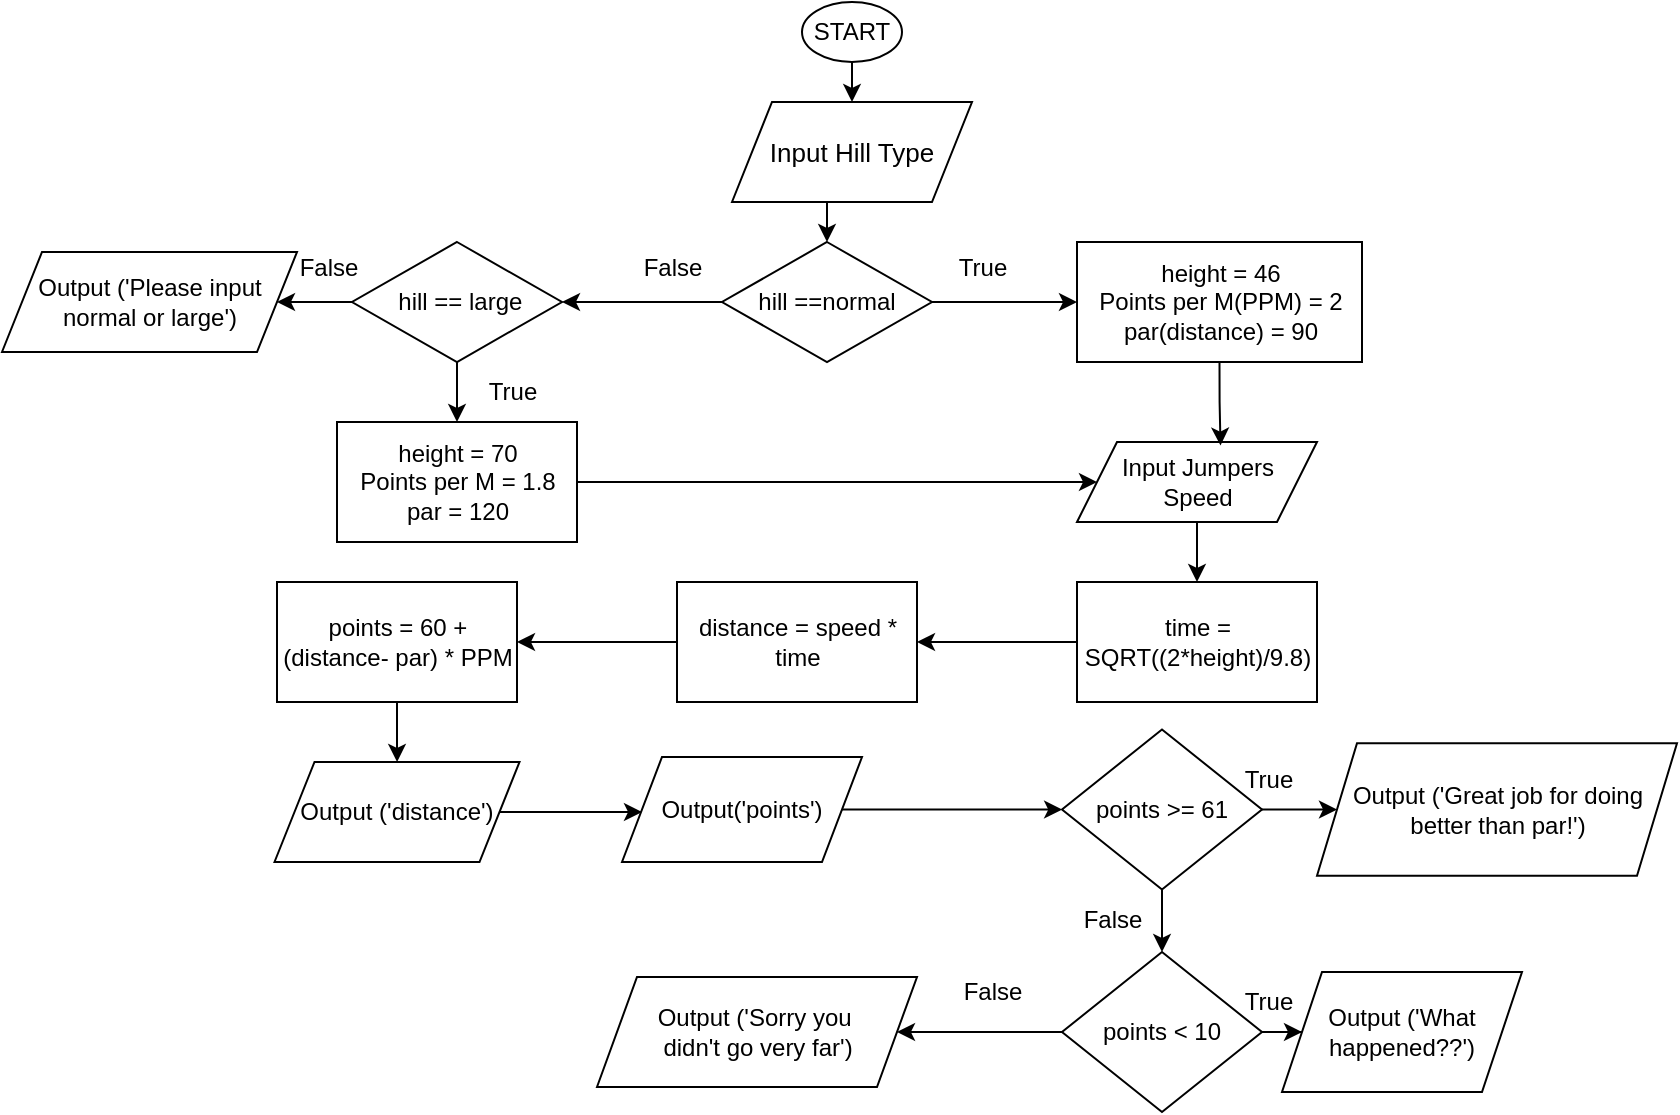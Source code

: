 <mxfile version="24.7.8">
  <diagram id="C5RBs43oDa-KdzZeNtuy" name="Page-1">
    <mxGraphModel dx="1036" dy="702" grid="1" gridSize="10" guides="1" tooltips="1" connect="1" arrows="1" fold="1" page="1" pageScale="1" pageWidth="827" pageHeight="1169" math="0" shadow="0">
      <root>
        <mxCell id="WIyWlLk6GJQsqaUBKTNV-0" />
        <mxCell id="WIyWlLk6GJQsqaUBKTNV-1" parent="WIyWlLk6GJQsqaUBKTNV-0" />
        <mxCell id="tPYk3op9NNaQBCir6GqS-2" value="" style="edgeStyle=orthogonalEdgeStyle;rounded=0;orthogonalLoop=1;jettySize=auto;html=1;" edge="1" parent="WIyWlLk6GJQsqaUBKTNV-1" source="tPYk3op9NNaQBCir6GqS-0">
          <mxGeometry relative="1" as="geometry">
            <mxPoint x="455" y="80" as="targetPoint" />
          </mxGeometry>
        </mxCell>
        <mxCell id="tPYk3op9NNaQBCir6GqS-0" value="START" style="ellipse;whiteSpace=wrap;html=1;" vertex="1" parent="WIyWlLk6GJQsqaUBKTNV-1">
          <mxGeometry x="430" y="30" width="50" height="30" as="geometry" />
        </mxCell>
        <mxCell id="tPYk3op9NNaQBCir6GqS-8" style="edgeStyle=orthogonalEdgeStyle;rounded=0;orthogonalLoop=1;jettySize=auto;html=1;exitX=0.25;exitY=1;exitDx=0;exitDy=0;entryX=0.5;entryY=0;entryDx=0;entryDy=0;" edge="1" parent="WIyWlLk6GJQsqaUBKTNV-1" source="tPYk3op9NNaQBCir6GqS-3" target="tPYk3op9NNaQBCir6GqS-6">
          <mxGeometry relative="1" as="geometry" />
        </mxCell>
        <mxCell id="tPYk3op9NNaQBCir6GqS-3" value="&lt;font style=&quot;font-size: 13px;&quot;&gt;Input Hill Type&lt;/font&gt;" style="shape=parallelogram;perimeter=parallelogramPerimeter;whiteSpace=wrap;html=1;fixedSize=1;" vertex="1" parent="WIyWlLk6GJQsqaUBKTNV-1">
          <mxGeometry x="395" y="80" width="120" height="50" as="geometry" />
        </mxCell>
        <mxCell id="tPYk3op9NNaQBCir6GqS-4" style="edgeStyle=orthogonalEdgeStyle;rounded=0;orthogonalLoop=1;jettySize=auto;html=1;exitX=0.5;exitY=1;exitDx=0;exitDy=0;" edge="1" parent="WIyWlLk6GJQsqaUBKTNV-1" source="tPYk3op9NNaQBCir6GqS-3" target="tPYk3op9NNaQBCir6GqS-3">
          <mxGeometry relative="1" as="geometry" />
        </mxCell>
        <mxCell id="tPYk3op9NNaQBCir6GqS-10" value="" style="edgeStyle=orthogonalEdgeStyle;rounded=0;orthogonalLoop=1;jettySize=auto;html=1;" edge="1" parent="WIyWlLk6GJQsqaUBKTNV-1" source="tPYk3op9NNaQBCir6GqS-6" target="tPYk3op9NNaQBCir6GqS-9">
          <mxGeometry relative="1" as="geometry" />
        </mxCell>
        <mxCell id="tPYk3op9NNaQBCir6GqS-14" value="" style="edgeStyle=orthogonalEdgeStyle;rounded=0;orthogonalLoop=1;jettySize=auto;html=1;" edge="1" parent="WIyWlLk6GJQsqaUBKTNV-1" source="tPYk3op9NNaQBCir6GqS-6" target="tPYk3op9NNaQBCir6GqS-13">
          <mxGeometry relative="1" as="geometry" />
        </mxCell>
        <mxCell id="tPYk3op9NNaQBCir6GqS-6" value="hill ==normal" style="rhombus;whiteSpace=wrap;html=1;" vertex="1" parent="WIyWlLk6GJQsqaUBKTNV-1">
          <mxGeometry x="390" y="150" width="105" height="60" as="geometry" />
        </mxCell>
        <mxCell id="tPYk3op9NNaQBCir6GqS-9" value="height = 46&lt;div&gt;Points per M(PPM) = 2&lt;/div&gt;&lt;div&gt;par(distance) = 90&lt;/div&gt;" style="whiteSpace=wrap;html=1;" vertex="1" parent="WIyWlLk6GJQsqaUBKTNV-1">
          <mxGeometry x="567.5" y="150" width="142.5" height="60" as="geometry" />
        </mxCell>
        <mxCell id="tPYk3op9NNaQBCir6GqS-24" value="" style="edgeStyle=orthogonalEdgeStyle;rounded=0;orthogonalLoop=1;jettySize=auto;html=1;" edge="1" parent="WIyWlLk6GJQsqaUBKTNV-1" source="tPYk3op9NNaQBCir6GqS-11" target="tPYk3op9NNaQBCir6GqS-23">
          <mxGeometry relative="1" as="geometry" />
        </mxCell>
        <mxCell id="tPYk3op9NNaQBCir6GqS-11" value="Input Jumpers&lt;div&gt;Speed&lt;/div&gt;" style="shape=parallelogram;perimeter=parallelogramPerimeter;whiteSpace=wrap;html=1;fixedSize=1;" vertex="1" parent="WIyWlLk6GJQsqaUBKTNV-1">
          <mxGeometry x="567.5" y="250" width="120" height="40" as="geometry" />
        </mxCell>
        <mxCell id="tPYk3op9NNaQBCir6GqS-16" value="" style="edgeStyle=orthogonalEdgeStyle;rounded=0;orthogonalLoop=1;jettySize=auto;html=1;" edge="1" parent="WIyWlLk6GJQsqaUBKTNV-1" source="tPYk3op9NNaQBCir6GqS-13" target="tPYk3op9NNaQBCir6GqS-15">
          <mxGeometry relative="1" as="geometry" />
        </mxCell>
        <mxCell id="tPYk3op9NNaQBCir6GqS-19" value="" style="edgeStyle=orthogonalEdgeStyle;rounded=0;orthogonalLoop=1;jettySize=auto;html=1;" edge="1" parent="WIyWlLk6GJQsqaUBKTNV-1" source="tPYk3op9NNaQBCir6GqS-13" target="tPYk3op9NNaQBCir6GqS-18">
          <mxGeometry relative="1" as="geometry" />
        </mxCell>
        <mxCell id="tPYk3op9NNaQBCir6GqS-13" value="&amp;nbsp;hill == large" style="rhombus;whiteSpace=wrap;html=1;" vertex="1" parent="WIyWlLk6GJQsqaUBKTNV-1">
          <mxGeometry x="205" y="150" width="105" height="60" as="geometry" />
        </mxCell>
        <mxCell id="tPYk3op9NNaQBCir6GqS-15" value="Output (&#39;Please input normal or large&#39;)" style="shape=parallelogram;perimeter=parallelogramPerimeter;whiteSpace=wrap;html=1;fixedSize=1;" vertex="1" parent="WIyWlLk6GJQsqaUBKTNV-1">
          <mxGeometry x="30" y="155" width="147.5" height="50" as="geometry" />
        </mxCell>
        <mxCell id="tPYk3op9NNaQBCir6GqS-21" style="edgeStyle=orthogonalEdgeStyle;rounded=0;orthogonalLoop=1;jettySize=auto;html=1;exitX=1;exitY=0.5;exitDx=0;exitDy=0;entryX=0;entryY=0.5;entryDx=0;entryDy=0;" edge="1" parent="WIyWlLk6GJQsqaUBKTNV-1" source="tPYk3op9NNaQBCir6GqS-18" target="tPYk3op9NNaQBCir6GqS-11">
          <mxGeometry relative="1" as="geometry" />
        </mxCell>
        <mxCell id="tPYk3op9NNaQBCir6GqS-18" value="height = 70&lt;div&gt;Points per M = 1.8&lt;/div&gt;&lt;div&gt;par = 120&lt;/div&gt;" style="whiteSpace=wrap;html=1;" vertex="1" parent="WIyWlLk6GJQsqaUBKTNV-1">
          <mxGeometry x="197.5" y="240" width="120" height="60" as="geometry" />
        </mxCell>
        <mxCell id="tPYk3op9NNaQBCir6GqS-26" value="" style="edgeStyle=orthogonalEdgeStyle;rounded=0;orthogonalLoop=1;jettySize=auto;html=1;" edge="1" parent="WIyWlLk6GJQsqaUBKTNV-1" source="tPYk3op9NNaQBCir6GqS-23" target="tPYk3op9NNaQBCir6GqS-25">
          <mxGeometry relative="1" as="geometry" />
        </mxCell>
        <mxCell id="tPYk3op9NNaQBCir6GqS-23" value="time = SQRT((2*height)/9.8)" style="whiteSpace=wrap;html=1;" vertex="1" parent="WIyWlLk6GJQsqaUBKTNV-1">
          <mxGeometry x="567.5" y="320" width="120" height="60" as="geometry" />
        </mxCell>
        <mxCell id="tPYk3op9NNaQBCir6GqS-28" value="" style="edgeStyle=orthogonalEdgeStyle;rounded=0;orthogonalLoop=1;jettySize=auto;html=1;" edge="1" parent="WIyWlLk6GJQsqaUBKTNV-1" source="tPYk3op9NNaQBCir6GqS-25" target="tPYk3op9NNaQBCir6GqS-27">
          <mxGeometry relative="1" as="geometry" />
        </mxCell>
        <mxCell id="tPYk3op9NNaQBCir6GqS-25" value="distance = speed * time" style="whiteSpace=wrap;html=1;" vertex="1" parent="WIyWlLk6GJQsqaUBKTNV-1">
          <mxGeometry x="367.5" y="320" width="120" height="60" as="geometry" />
        </mxCell>
        <mxCell id="tPYk3op9NNaQBCir6GqS-31" value="" style="edgeStyle=orthogonalEdgeStyle;rounded=0;orthogonalLoop=1;jettySize=auto;html=1;" edge="1" parent="WIyWlLk6GJQsqaUBKTNV-1" source="tPYk3op9NNaQBCir6GqS-27" target="tPYk3op9NNaQBCir6GqS-30">
          <mxGeometry relative="1" as="geometry" />
        </mxCell>
        <mxCell id="tPYk3op9NNaQBCir6GqS-27" value="points = 60 + (distance- par) * PPM" style="whiteSpace=wrap;html=1;" vertex="1" parent="WIyWlLk6GJQsqaUBKTNV-1">
          <mxGeometry x="167.5" y="320" width="120" height="60" as="geometry" />
        </mxCell>
        <mxCell id="tPYk3op9NNaQBCir6GqS-29" style="edgeStyle=orthogonalEdgeStyle;rounded=0;orthogonalLoop=1;jettySize=auto;html=1;exitX=0.5;exitY=1;exitDx=0;exitDy=0;entryX=0.598;entryY=0.045;entryDx=0;entryDy=0;entryPerimeter=0;" edge="1" parent="WIyWlLk6GJQsqaUBKTNV-1" source="tPYk3op9NNaQBCir6GqS-9" target="tPYk3op9NNaQBCir6GqS-11">
          <mxGeometry relative="1" as="geometry" />
        </mxCell>
        <mxCell id="tPYk3op9NNaQBCir6GqS-34" style="edgeStyle=orthogonalEdgeStyle;rounded=0;orthogonalLoop=1;jettySize=auto;html=1;" edge="1" parent="WIyWlLk6GJQsqaUBKTNV-1" source="tPYk3op9NNaQBCir6GqS-30">
          <mxGeometry relative="1" as="geometry">
            <mxPoint x="350" y="435" as="targetPoint" />
          </mxGeometry>
        </mxCell>
        <mxCell id="tPYk3op9NNaQBCir6GqS-30" value="Output (&#39;distance&#39;)" style="shape=parallelogram;perimeter=parallelogramPerimeter;whiteSpace=wrap;html=1;fixedSize=1;" vertex="1" parent="WIyWlLk6GJQsqaUBKTNV-1">
          <mxGeometry x="166.25" y="410" width="122.5" height="50" as="geometry" />
        </mxCell>
        <mxCell id="tPYk3op9NNaQBCir6GqS-36" value="" style="edgeStyle=orthogonalEdgeStyle;rounded=0;orthogonalLoop=1;jettySize=auto;html=1;" edge="1" parent="WIyWlLk6GJQsqaUBKTNV-1" source="tPYk3op9NNaQBCir6GqS-32" target="tPYk3op9NNaQBCir6GqS-35">
          <mxGeometry relative="1" as="geometry" />
        </mxCell>
        <mxCell id="tPYk3op9NNaQBCir6GqS-32" value="Output(&#39;points&#39;)" style="shape=parallelogram;perimeter=parallelogramPerimeter;whiteSpace=wrap;html=1;fixedSize=1;" vertex="1" parent="WIyWlLk6GJQsqaUBKTNV-1">
          <mxGeometry x="340" y="407.5" width="120" height="52.5" as="geometry" />
        </mxCell>
        <mxCell id="tPYk3op9NNaQBCir6GqS-38" value="" style="edgeStyle=orthogonalEdgeStyle;rounded=0;orthogonalLoop=1;jettySize=auto;html=1;" edge="1" parent="WIyWlLk6GJQsqaUBKTNV-1" source="tPYk3op9NNaQBCir6GqS-35" target="tPYk3op9NNaQBCir6GqS-37">
          <mxGeometry relative="1" as="geometry" />
        </mxCell>
        <mxCell id="tPYk3op9NNaQBCir6GqS-40" value="" style="edgeStyle=orthogonalEdgeStyle;rounded=0;orthogonalLoop=1;jettySize=auto;html=1;" edge="1" parent="WIyWlLk6GJQsqaUBKTNV-1" source="tPYk3op9NNaQBCir6GqS-35" target="tPYk3op9NNaQBCir6GqS-39">
          <mxGeometry relative="1" as="geometry" />
        </mxCell>
        <mxCell id="tPYk3op9NNaQBCir6GqS-35" value="points &amp;gt;= 61" style="rhombus;whiteSpace=wrap;html=1;" vertex="1" parent="WIyWlLk6GJQsqaUBKTNV-1">
          <mxGeometry x="560" y="393.75" width="100" height="80" as="geometry" />
        </mxCell>
        <mxCell id="tPYk3op9NNaQBCir6GqS-37" value="Output (&#39;Great job for doing better than par!&#39;)" style="shape=parallelogram;perimeter=parallelogramPerimeter;whiteSpace=wrap;html=1;fixedSize=1;" vertex="1" parent="WIyWlLk6GJQsqaUBKTNV-1">
          <mxGeometry x="687.5" y="400.63" width="180" height="66.25" as="geometry" />
        </mxCell>
        <mxCell id="tPYk3op9NNaQBCir6GqS-42" value="" style="edgeStyle=orthogonalEdgeStyle;rounded=0;orthogonalLoop=1;jettySize=auto;html=1;" edge="1" parent="WIyWlLk6GJQsqaUBKTNV-1" source="tPYk3op9NNaQBCir6GqS-39" target="tPYk3op9NNaQBCir6GqS-41">
          <mxGeometry relative="1" as="geometry" />
        </mxCell>
        <mxCell id="tPYk3op9NNaQBCir6GqS-44" value="" style="edgeStyle=orthogonalEdgeStyle;rounded=0;orthogonalLoop=1;jettySize=auto;html=1;" edge="1" parent="WIyWlLk6GJQsqaUBKTNV-1" source="tPYk3op9NNaQBCir6GqS-39" target="tPYk3op9NNaQBCir6GqS-43">
          <mxGeometry relative="1" as="geometry" />
        </mxCell>
        <mxCell id="tPYk3op9NNaQBCir6GqS-39" value="points &amp;lt; 10" style="rhombus;whiteSpace=wrap;html=1;" vertex="1" parent="WIyWlLk6GJQsqaUBKTNV-1">
          <mxGeometry x="560" y="505" width="100" height="80" as="geometry" />
        </mxCell>
        <mxCell id="tPYk3op9NNaQBCir6GqS-41" value="Output (&#39;What happened??&#39;)" style="shape=parallelogram;perimeter=parallelogramPerimeter;whiteSpace=wrap;html=1;fixedSize=1;" vertex="1" parent="WIyWlLk6GJQsqaUBKTNV-1">
          <mxGeometry x="670" y="515" width="120" height="60" as="geometry" />
        </mxCell>
        <mxCell id="tPYk3op9NNaQBCir6GqS-43" value="Output (&#39;Sorry you&amp;nbsp;&lt;div&gt;didn&#39;t go very far&#39;)&lt;/div&gt;" style="shape=parallelogram;perimeter=parallelogramPerimeter;whiteSpace=wrap;html=1;fixedSize=1;" vertex="1" parent="WIyWlLk6GJQsqaUBKTNV-1">
          <mxGeometry x="327.5" y="517.5" width="160" height="55" as="geometry" />
        </mxCell>
        <mxCell id="tPYk3op9NNaQBCir6GqS-45" value="True" style="text;html=1;align=center;verticalAlign=middle;resizable=0;points=[];autosize=1;strokeColor=none;fillColor=none;" vertex="1" parent="WIyWlLk6GJQsqaUBKTNV-1">
          <mxGeometry x="495" y="148" width="50" height="30" as="geometry" />
        </mxCell>
        <mxCell id="tPYk3op9NNaQBCir6GqS-46" value="True" style="text;html=1;align=center;verticalAlign=middle;resizable=0;points=[];autosize=1;strokeColor=none;fillColor=none;" vertex="1" parent="WIyWlLk6GJQsqaUBKTNV-1">
          <mxGeometry x="260" y="210" width="50" height="30" as="geometry" />
        </mxCell>
        <mxCell id="tPYk3op9NNaQBCir6GqS-47" value="True" style="text;html=1;align=center;verticalAlign=middle;resizable=0;points=[];autosize=1;strokeColor=none;fillColor=none;" vertex="1" parent="WIyWlLk6GJQsqaUBKTNV-1">
          <mxGeometry x="637.5" y="403.75" width="50" height="30" as="geometry" />
        </mxCell>
        <mxCell id="tPYk3op9NNaQBCir6GqS-48" value="True" style="text;html=1;align=center;verticalAlign=middle;resizable=0;points=[];autosize=1;strokeColor=none;fillColor=none;" vertex="1" parent="WIyWlLk6GJQsqaUBKTNV-1">
          <mxGeometry x="637.5" y="515" width="50" height="30" as="geometry" />
        </mxCell>
        <mxCell id="tPYk3op9NNaQBCir6GqS-49" value="False" style="text;html=1;align=center;verticalAlign=middle;resizable=0;points=[];autosize=1;strokeColor=none;fillColor=none;" vertex="1" parent="WIyWlLk6GJQsqaUBKTNV-1">
          <mxGeometry x="340" y="148" width="50" height="30" as="geometry" />
        </mxCell>
        <mxCell id="tPYk3op9NNaQBCir6GqS-50" value="False" style="text;html=1;align=center;verticalAlign=middle;resizable=0;points=[];autosize=1;strokeColor=none;fillColor=none;" vertex="1" parent="WIyWlLk6GJQsqaUBKTNV-1">
          <mxGeometry x="167.5" y="148" width="50" height="30" as="geometry" />
        </mxCell>
        <mxCell id="tPYk3op9NNaQBCir6GqS-52" value="False" style="text;html=1;align=center;verticalAlign=middle;resizable=0;points=[];autosize=1;strokeColor=none;fillColor=none;" vertex="1" parent="WIyWlLk6GJQsqaUBKTNV-1">
          <mxGeometry x="560" y="473.75" width="50" height="30" as="geometry" />
        </mxCell>
        <mxCell id="tPYk3op9NNaQBCir6GqS-53" value="False" style="text;html=1;align=center;verticalAlign=middle;resizable=0;points=[];autosize=1;strokeColor=none;fillColor=none;" vertex="1" parent="WIyWlLk6GJQsqaUBKTNV-1">
          <mxGeometry x="500" y="510" width="50" height="30" as="geometry" />
        </mxCell>
      </root>
    </mxGraphModel>
  </diagram>
</mxfile>
